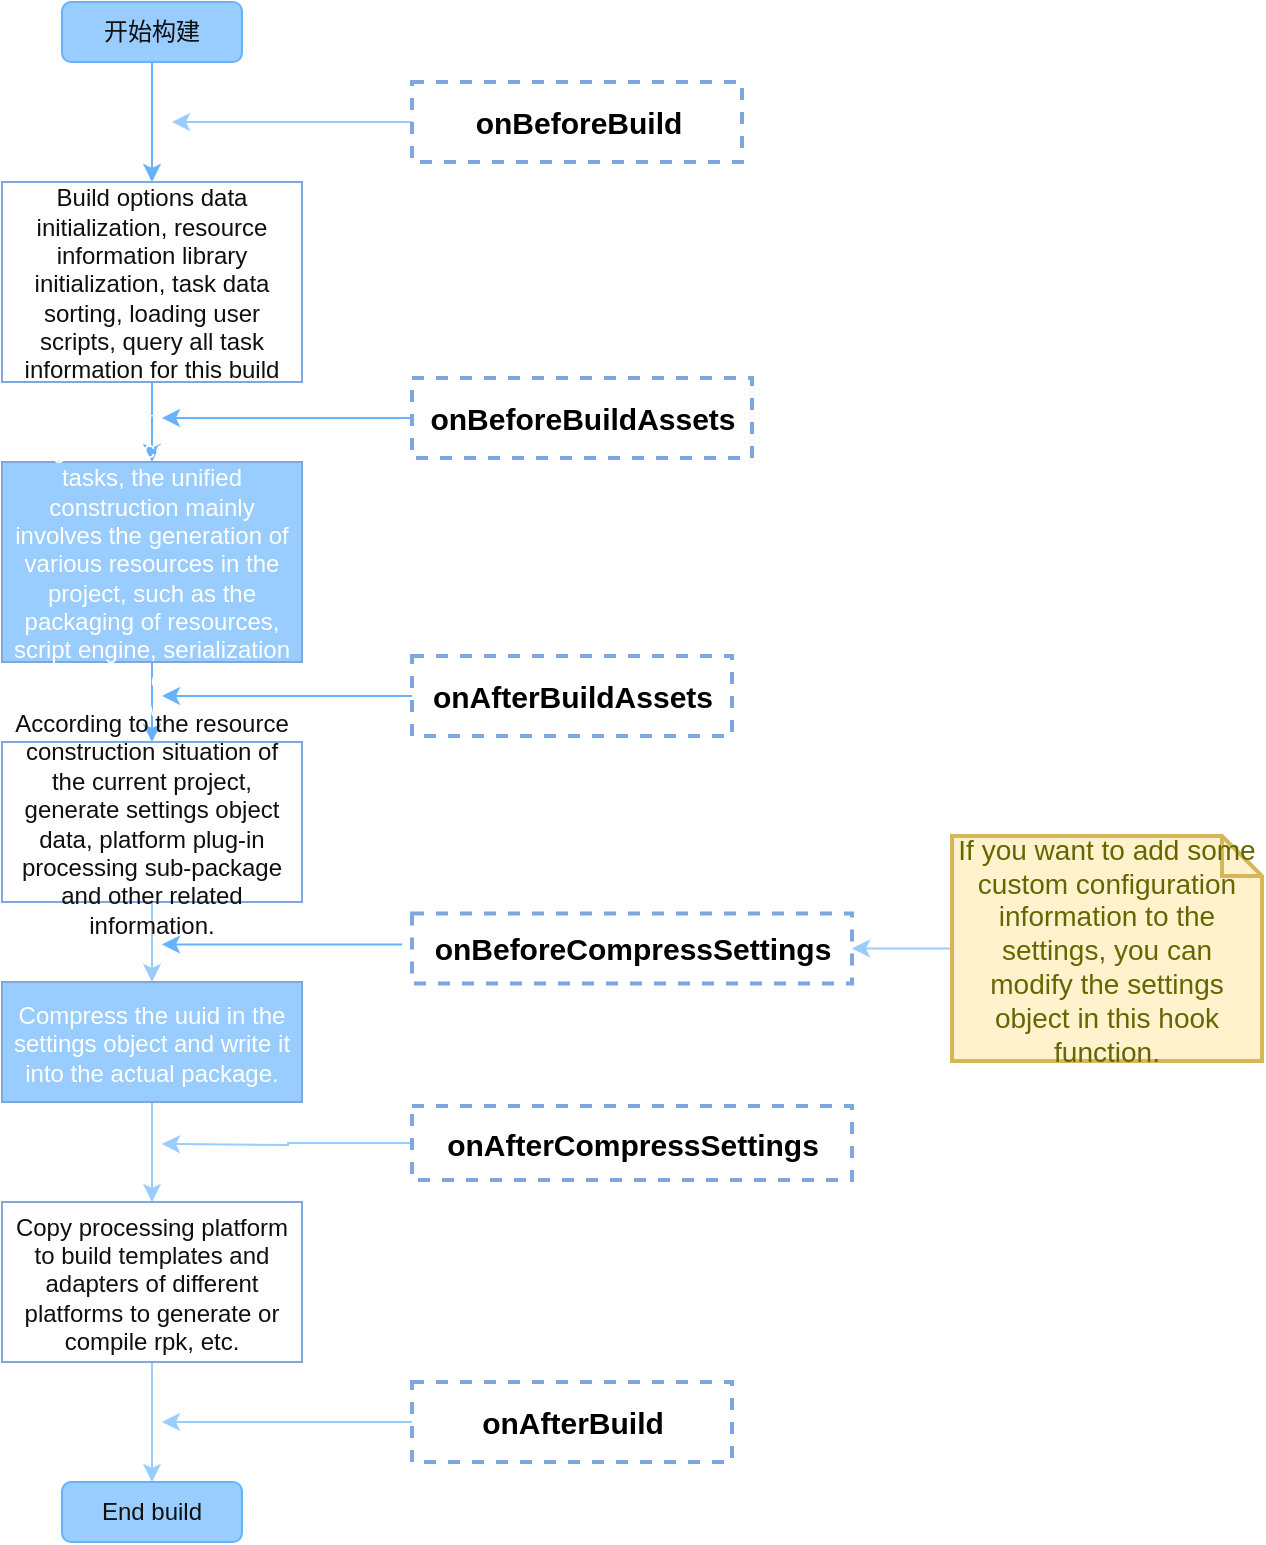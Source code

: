 <mxfile version="13.1.3">
    <diagram id="6hGFLwfOUW9BJ-s0fimq" name="Page-1">
        <mxGraphModel dx="804" dy="834" grid="1" gridSize="10" guides="1" tooltips="1" connect="1" arrows="1" fold="1" page="1" pageScale="1" pageWidth="900" pageHeight="900" background="#ffffff" math="0" shadow="0">
            <root>
                <mxCell id="0"/>
                <mxCell id="1" parent="0"/>
                <mxCell id="53" style="edgeStyle=orthogonalEdgeStyle;rounded=0;orthogonalLoop=1;jettySize=auto;html=1;entryX=0.5;entryY=0;entryDx=0;entryDy=0;strokeColor=#66B2FF;" parent="1" target="58" edge="1">
                    <mxGeometry relative="1" as="geometry">
                        <mxPoint x="255" y="120" as="sourcePoint"/>
                    </mxGeometry>
                </mxCell>
                <mxCell id="55" style="edgeStyle=orthogonalEdgeStyle;rounded=0;orthogonalLoop=1;jettySize=auto;html=1;exitX=0.5;exitY=1;exitDx=0;exitDy=0;entryX=0.5;entryY=0;entryDx=0;entryDy=0;strokeColor=#66B2FF;" parent="1" source="56" target="58" edge="1">
                    <mxGeometry relative="1" as="geometry">
                        <mxPoint x="255" y="60" as="targetPoint"/>
                    </mxGeometry>
                </mxCell>
                <mxCell id="56" value="&lt;span&gt;开始构建&lt;/span&gt;" style="rounded=1;whiteSpace=wrap;html=1;strokeColor=#66B2FF;fillColor=#99CCFF;fontColor=#0F0F0F;" parent="1" vertex="1">
                    <mxGeometry x="210" y="30" width="90" height="30" as="geometry"/>
                </mxCell>
                <mxCell id="57" style="edgeStyle=orthogonalEdgeStyle;rounded=0;orthogonalLoop=1;jettySize=auto;html=1;entryX=0.5;entryY=0;entryDx=0;entryDy=0;strokeColor=#66B2FF;" parent="1" source="58" target="60" edge="1">
                    <mxGeometry relative="1" as="geometry"/>
                </mxCell>
                <mxCell id="58" value="Build options data initialization, resource information library initialization, task data sorting, loading user scripts, query all task information for this build" style="rounded=0;whiteSpace=wrap;html=1;fillColor=none;strokeColor=#7EA6E0;fontColor=#0F0F0F;spacingTop=2;spacingLeft=4;spacingRight=4;" parent="1" vertex="1">
                    <mxGeometry x="180" y="120" width="150" height="100" as="geometry"/>
                </mxCell>
                <mxCell id="59" style="edgeStyle=orthogonalEdgeStyle;rounded=0;orthogonalLoop=1;jettySize=auto;html=1;entryX=0.5;entryY=0;entryDx=0;entryDy=0;strokeColor=#66B2FF;" parent="1" source="60" target="62" edge="1">
                    <mxGeometry relative="1" as="geometry"/>
                </mxCell>
                <mxCell id="60" value="According to the organized construction tasks, the unified construction mainly involves the generation of various resources in the project, such as the packaging of resources, script engine, serialization and json merging, and md5 writing." style="rounded=0;whiteSpace=wrap;html=1;fillColor=#99CCFF;strokeColor=#7EA6E0;fontColor=#FFFFFF;spacingTop=2;spacingLeft=4;spacingRight=4;align=center;" parent="1" vertex="1">
                    <mxGeometry x="180" y="260" width="150" height="100" as="geometry"/>
                </mxCell>
                <mxCell id="88" style="edgeStyle=orthogonalEdgeStyle;rounded=0;orthogonalLoop=1;jettySize=auto;html=1;exitX=0.5;exitY=1;exitDx=0;exitDy=0;strokeColor=#99CCFF;" parent="1" source="62" target="64" edge="1">
                    <mxGeometry relative="1" as="geometry"/>
                </mxCell>
                <mxCell id="62" value="According to the resource construction situation of the current project, generate settings object data, platform plug-in processing sub-package and other related information." style="rounded=0;whiteSpace=wrap;html=1;fillColor=none;strokeColor=#7EA6E0;fontColor=#0F0F0F;spacingTop=2;spacingLeft=4;spacingRight=4;" parent="1" vertex="1">
                    <mxGeometry x="180" y="400" width="150" height="80" as="geometry"/>
                </mxCell>
                <mxCell id="90" style="edgeStyle=orthogonalEdgeStyle;rounded=0;orthogonalLoop=1;jettySize=auto;html=1;exitX=0.5;exitY=1;exitDx=0;exitDy=0;entryX=0.5;entryY=0;entryDx=0;entryDy=0;strokeColor=#99CCFF;" parent="1" source="64" target="89" edge="1">
                    <mxGeometry relative="1" as="geometry"/>
                </mxCell>
                <mxCell id="64" value="Compress the uuid in the settings object and write it into the actual package." style="rounded=0;whiteSpace=wrap;html=1;fillColor=#99CCFF;strokeColor=#7EA6E0;fontColor=#FFFFFF;spacingTop=2;spacingLeft=4;spacingRight=4;" parent="1" vertex="1">
                    <mxGeometry x="180" y="520" width="150" height="60" as="geometry"/>
                </mxCell>
                <mxCell id="65" value="&lt;span&gt;End build&lt;/span&gt;" style="rounded=1;whiteSpace=wrap;html=1;strokeColor=#66B2FF;fillColor=#99CCFF;fontColor=#0F0F0F;" parent="1" vertex="1">
                    <mxGeometry x="210" y="770" width="90" height="30" as="geometry"/>
                </mxCell>
                <mxCell id="68" style="edgeStyle=orthogonalEdgeStyle;rounded=0;orthogonalLoop=1;jettySize=auto;html=1;strokeColor=#66B2FF;fontColor=#0F0F0F;" parent="1" source="69" edge="1">
                    <mxGeometry relative="1" as="geometry">
                        <mxPoint x="260" y="238" as="targetPoint"/>
                    </mxGeometry>
                </mxCell>
                <mxCell id="69" value="&lt;font color=&quot;#000000&quot; style=&quot;font-size: 15px&quot;&gt;onBeforeBuildAssets&lt;/font&gt;" style="html=1;fontColor=#FAFFFF;fontStyle=1;align=center;verticalAlign=middle;spacing=0;labelBorderColor=none;fillColor=none;dashed=1;strokeWidth=2;strokeColor=#7EA6E0;spacingLeft=0;spacingTop=0;labelBackgroundColor=none;fontSize=15;" parent="1" vertex="1">
                    <mxGeometry x="385" y="218" width="170" height="40" as="geometry"/>
                </mxCell>
                <mxCell id="70" style="edgeStyle=orthogonalEdgeStyle;rounded=0;orthogonalLoop=1;jettySize=auto;html=1;strokeColor=#66B2FF;fontColor=#0F0F0F;" parent="1" source="71" edge="1">
                    <mxGeometry relative="1" as="geometry">
                        <mxPoint x="260" y="377" as="targetPoint"/>
                    </mxGeometry>
                </mxCell>
                <mxCell id="71" value="&lt;font color=&quot;#000000&quot; style=&quot;font-size: 15px&quot;&gt;onAfterBuildAssets&lt;/font&gt;" style="html=1;fontColor=#FAFFFF;fontStyle=1;align=center;verticalAlign=middle;spacing=0;labelBorderColor=none;fillColor=none;dashed=1;strokeWidth=2;strokeColor=#7EA6E0;spacingLeft=0;spacingTop=0;labelBackgroundColor=none;fontSize=15;" parent="1" vertex="1">
                    <mxGeometry x="385" y="357" width="160" height="40" as="geometry"/>
                </mxCell>
                <mxCell id="72" value="&lt;font color=&quot;#000000&quot; style=&quot;font-size: 15px&quot;&gt;onBeforeCompressSettings&lt;/font&gt;" style="html=1;fontColor=#FAFFFF;fontStyle=1;align=center;verticalAlign=middle;spacing=0;labelBorderColor=none;fillColor=none;dashed=1;strokeWidth=2;strokeColor=#7EA6E0;spacingLeft=0;spacingTop=0;labelBackgroundColor=none;fontSize=15;" parent="1" vertex="1">
                    <mxGeometry x="385" y="485.75" width="220" height="35" as="geometry"/>
                </mxCell>
                <mxCell id="73" style="edgeStyle=orthogonalEdgeStyle;rounded=0;orthogonalLoop=1;jettySize=auto;html=1;strokeColor=#66B2FF;fontColor=#0F0F0F;fontStyle=1" parent="1" edge="1">
                    <mxGeometry relative="1" as="geometry">
                        <mxPoint x="260" y="501.25" as="targetPoint"/>
                        <mxPoint x="380" y="501.25" as="sourcePoint"/>
                    </mxGeometry>
                </mxCell>
                <mxCell id="93" style="edgeStyle=orthogonalEdgeStyle;rounded=0;orthogonalLoop=1;jettySize=auto;html=1;exitX=0;exitY=0.5;exitDx=0;exitDy=0;strokeColor=#99CCFF;" parent="1" source="74" edge="1">
                    <mxGeometry relative="1" as="geometry">
                        <mxPoint x="260" y="601" as="targetPoint"/>
                    </mxGeometry>
                </mxCell>
                <mxCell id="74" value="&lt;font color=&quot;#000000&quot; style=&quot;font-size: 15px&quot;&gt;onAfterCompressSettings&lt;/font&gt;" style="html=1;fontColor=#FAFFFF;fontStyle=1;align=center;verticalAlign=middle;spacing=0;labelBorderColor=none;fillColor=none;dashed=1;strokeWidth=2;strokeColor=#7EA6E0;spacingLeft=0;spacingTop=0;labelBackgroundColor=none;fontSize=15;" parent="1" vertex="1">
                    <mxGeometry x="385" y="582" width="220" height="37" as="geometry"/>
                </mxCell>
                <mxCell id="94" style="edgeStyle=orthogonalEdgeStyle;rounded=0;orthogonalLoop=1;jettySize=auto;html=1;entryX=1;entryY=0.5;entryDx=0;entryDy=0;strokeColor=#99CCFF;" edge="1" parent="1" source="76" target="72">
                    <mxGeometry relative="1" as="geometry"/>
                </mxCell>
                <mxCell id="76" value="If you want to add some custom configuration information to the settings, you can modify the settings object in this hook function." style="shape=note;strokeWidth=2;fontSize=14;size=20;whiteSpace=wrap;html=1;fillColor=#fff2cc;strokeColor=#d6b656;fontColor=#666600;labelBackgroundColor=none;align=center;spacingTop=2;spacingLeft=2;spacingRight=2;" parent="1" vertex="1">
                    <mxGeometry x="655" y="447" width="155" height="112.5" as="geometry"/>
                </mxCell>
                <mxCell id="86" style="edgeStyle=orthogonalEdgeStyle;rounded=0;orthogonalLoop=1;jettySize=auto;html=1;exitX=0;exitY=0.5;exitDx=0;exitDy=0;strokeColor=#99CCFF;" parent="1" source="81" edge="1">
                    <mxGeometry relative="1" as="geometry">
                        <mxPoint x="265" y="90" as="targetPoint"/>
                    </mxGeometry>
                </mxCell>
                <mxCell id="81" value="&lt;font color=&quot;#000000&quot; style=&quot;font-size: 15px&quot;&gt;onBeforeBuild&lt;/font&gt;" style="html=1;fontColor=#FAFFFF;fontStyle=1;align=center;verticalAlign=middle;spacing=0;labelBorderColor=none;fillColor=none;dashed=1;strokeWidth=2;strokeColor=#7EA6E0;spacingLeft=0;spacingTop=0;labelBackgroundColor=none;fontSize=15;" parent="1" vertex="1">
                    <mxGeometry x="385" y="70" width="165" height="40" as="geometry"/>
                </mxCell>
                <mxCell id="84" style="edgeStyle=orthogonalEdgeStyle;rounded=0;orthogonalLoop=1;jettySize=auto;html=1;strokeColor=#99CCFF;" parent="1" source="83" edge="1">
                    <mxGeometry relative="1" as="geometry">
                        <mxPoint x="260" y="740" as="targetPoint"/>
                    </mxGeometry>
                </mxCell>
                <mxCell id="83" value="&lt;font color=&quot;#000000&quot; style=&quot;font-size: 15px&quot;&gt;onAfterBuild&lt;/font&gt;" style="html=1;fontColor=#FAFFFF;fontStyle=1;align=center;verticalAlign=middle;spacing=0;labelBorderColor=none;fillColor=none;dashed=1;strokeWidth=2;strokeColor=#7EA6E0;spacingLeft=0;spacingTop=0;labelBackgroundColor=none;fontSize=15;" parent="1" vertex="1">
                    <mxGeometry x="385" y="720" width="160" height="40" as="geometry"/>
                </mxCell>
                <mxCell id="91" style="edgeStyle=orthogonalEdgeStyle;rounded=0;orthogonalLoop=1;jettySize=auto;html=1;exitX=0.5;exitY=1;exitDx=0;exitDy=0;entryX=0.5;entryY=0;entryDx=0;entryDy=0;strokeColor=#99CCFF;" parent="1" source="89" target="65" edge="1">
                    <mxGeometry relative="1" as="geometry"/>
                </mxCell>
                <mxCell id="89" value="Copy processing platform to build templates and adapters of different platforms to generate or compile rpk, etc." style="rounded=0;whiteSpace=wrap;html=1;fillColor=none;strokeColor=#7EA6E0;fontColor=#0F0F0F;spacingTop=2;spacingLeft=4;spacingRight=4;" parent="1" vertex="1">
                    <mxGeometry x="180" y="630" width="150" height="80" as="geometry"/>
                </mxCell>
            </root>
        </mxGraphModel>
    </diagram>
</mxfile>
